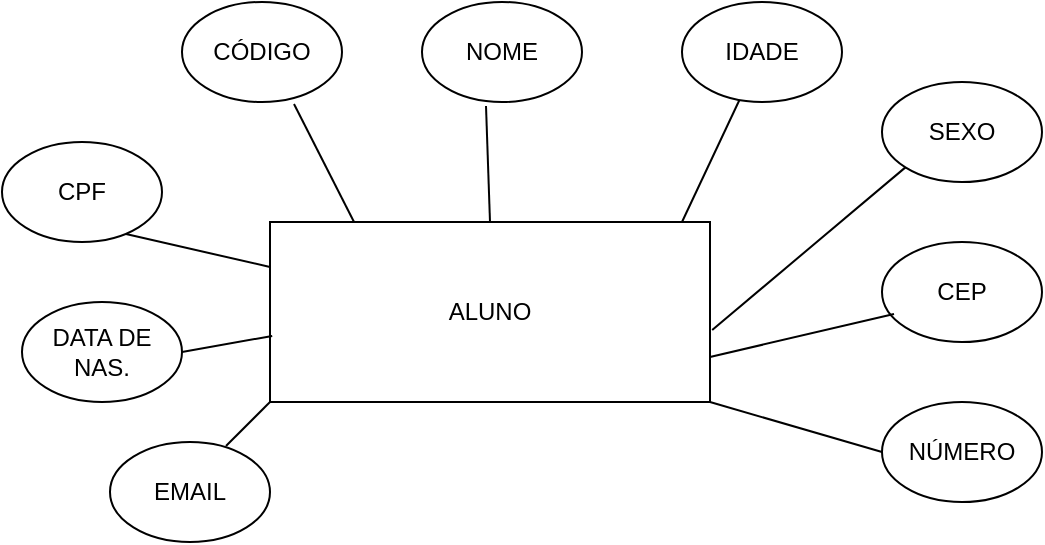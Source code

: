<mxfile version="18.2.1" type="github">
  <diagram id="kupyD5jBMJ_FT1GwSmo3" name="Page-1">
    <mxGraphModel dx="1422" dy="832" grid="1" gridSize="10" guides="1" tooltips="1" connect="1" arrows="1" fold="1" page="1" pageScale="1" pageWidth="827" pageHeight="1169" math="0" shadow="0">
      <root>
        <mxCell id="0" />
        <mxCell id="1" parent="0" />
        <mxCell id="pZ7pSCRCfvQDnvcKHiU7-1" value="ALUNO" style="rounded=0;whiteSpace=wrap;html=1;" vertex="1" parent="1">
          <mxGeometry x="194" y="230" width="220" height="90" as="geometry" />
        </mxCell>
        <mxCell id="pZ7pSCRCfvQDnvcKHiU7-4" value="CÓDIGO" style="ellipse;whiteSpace=wrap;html=1;" vertex="1" parent="1">
          <mxGeometry x="150" y="120" width="80" height="50" as="geometry" />
        </mxCell>
        <mxCell id="pZ7pSCRCfvQDnvcKHiU7-5" value="NOME" style="ellipse;whiteSpace=wrap;html=1;" vertex="1" parent="1">
          <mxGeometry x="270" y="120" width="80" height="50" as="geometry" />
        </mxCell>
        <mxCell id="pZ7pSCRCfvQDnvcKHiU7-6" value="CPF" style="ellipse;whiteSpace=wrap;html=1;" vertex="1" parent="1">
          <mxGeometry x="60" y="190" width="80" height="50" as="geometry" />
        </mxCell>
        <mxCell id="pZ7pSCRCfvQDnvcKHiU7-7" value="IDADE" style="ellipse;whiteSpace=wrap;html=1;" vertex="1" parent="1">
          <mxGeometry x="400" y="120" width="80" height="50" as="geometry" />
        </mxCell>
        <mxCell id="pZ7pSCRCfvQDnvcKHiU7-8" value="SEXO" style="ellipse;whiteSpace=wrap;html=1;" vertex="1" parent="1">
          <mxGeometry x="500" y="160" width="80" height="50" as="geometry" />
        </mxCell>
        <mxCell id="pZ7pSCRCfvQDnvcKHiU7-10" value="" style="endArrow=none;html=1;rounded=0;" edge="1" parent="1" target="pZ7pSCRCfvQDnvcKHiU7-7">
          <mxGeometry width="50" height="50" relative="1" as="geometry">
            <mxPoint x="400" y="230" as="sourcePoint" />
            <mxPoint x="450" y="180" as="targetPoint" />
          </mxGeometry>
        </mxCell>
        <mxCell id="pZ7pSCRCfvQDnvcKHiU7-11" value="" style="endArrow=none;html=1;rounded=0;entryX=0;entryY=1;entryDx=0;entryDy=0;exitX=1.005;exitY=0.6;exitDx=0;exitDy=0;exitPerimeter=0;" edge="1" parent="1" source="pZ7pSCRCfvQDnvcKHiU7-1" target="pZ7pSCRCfvQDnvcKHiU7-8">
          <mxGeometry width="50" height="50" relative="1" as="geometry">
            <mxPoint x="420" y="310" as="sourcePoint" />
            <mxPoint x="540" y="180" as="targetPoint" />
          </mxGeometry>
        </mxCell>
        <mxCell id="pZ7pSCRCfvQDnvcKHiU7-12" value="" style="endArrow=none;html=1;rounded=0;exitX=0.5;exitY=0;exitDx=0;exitDy=0;entryX=0.4;entryY=1.04;entryDx=0;entryDy=0;entryPerimeter=0;" edge="1" parent="1" source="pZ7pSCRCfvQDnvcKHiU7-1" target="pZ7pSCRCfvQDnvcKHiU7-5">
          <mxGeometry width="50" height="50" relative="1" as="geometry">
            <mxPoint x="260" y="230" as="sourcePoint" />
            <mxPoint x="310" y="180" as="targetPoint" />
          </mxGeometry>
        </mxCell>
        <mxCell id="pZ7pSCRCfvQDnvcKHiU7-13" value="" style="endArrow=none;html=1;rounded=0;entryX=0.7;entryY=1.02;entryDx=0;entryDy=0;entryPerimeter=0;exitX=0.191;exitY=0;exitDx=0;exitDy=0;exitPerimeter=0;" edge="1" parent="1" source="pZ7pSCRCfvQDnvcKHiU7-1" target="pZ7pSCRCfvQDnvcKHiU7-4">
          <mxGeometry width="50" height="50" relative="1" as="geometry">
            <mxPoint x="230" y="230" as="sourcePoint" />
            <mxPoint x="200" y="180" as="targetPoint" />
          </mxGeometry>
        </mxCell>
        <mxCell id="pZ7pSCRCfvQDnvcKHiU7-14" value="" style="endArrow=none;html=1;rounded=0;exitX=0;exitY=0.25;exitDx=0;exitDy=0;entryX=0.775;entryY=0.92;entryDx=0;entryDy=0;entryPerimeter=0;" edge="1" parent="1" source="pZ7pSCRCfvQDnvcKHiU7-1" target="pZ7pSCRCfvQDnvcKHiU7-6">
          <mxGeometry width="50" height="50" relative="1" as="geometry">
            <mxPoint x="110" y="350" as="sourcePoint" />
            <mxPoint x="160" y="300" as="targetPoint" />
          </mxGeometry>
        </mxCell>
        <mxCell id="pZ7pSCRCfvQDnvcKHiU7-16" value="EMAIL" style="ellipse;whiteSpace=wrap;html=1;" vertex="1" parent="1">
          <mxGeometry x="114" y="340" width="80" height="50" as="geometry" />
        </mxCell>
        <mxCell id="pZ7pSCRCfvQDnvcKHiU7-17" value="DATA DE NAS." style="ellipse;whiteSpace=wrap;html=1;" vertex="1" parent="1">
          <mxGeometry x="70" y="270" width="80" height="50" as="geometry" />
        </mxCell>
        <mxCell id="pZ7pSCRCfvQDnvcKHiU7-18" value="CEP" style="ellipse;whiteSpace=wrap;html=1;" vertex="1" parent="1">
          <mxGeometry x="500" y="240" width="80" height="50" as="geometry" />
        </mxCell>
        <mxCell id="pZ7pSCRCfvQDnvcKHiU7-19" value="" style="endArrow=none;html=1;rounded=0;entryX=0;entryY=1;entryDx=0;entryDy=0;exitX=0.725;exitY=0.04;exitDx=0;exitDy=0;exitPerimeter=0;" edge="1" parent="1" source="pZ7pSCRCfvQDnvcKHiU7-16" target="pZ7pSCRCfvQDnvcKHiU7-1">
          <mxGeometry width="50" height="50" relative="1" as="geometry">
            <mxPoint x="170" y="340" as="sourcePoint" />
            <mxPoint x="220" y="290" as="targetPoint" />
          </mxGeometry>
        </mxCell>
        <mxCell id="pZ7pSCRCfvQDnvcKHiU7-20" value="" style="endArrow=none;html=1;rounded=0;entryX=0.005;entryY=0.633;entryDx=0;entryDy=0;entryPerimeter=0;exitX=1;exitY=0.5;exitDx=0;exitDy=0;" edge="1" parent="1" source="pZ7pSCRCfvQDnvcKHiU7-17" target="pZ7pSCRCfvQDnvcKHiU7-1">
          <mxGeometry width="50" height="50" relative="1" as="geometry">
            <mxPoint x="150" y="300" as="sourcePoint" />
            <mxPoint x="200" y="250" as="targetPoint" />
          </mxGeometry>
        </mxCell>
        <mxCell id="pZ7pSCRCfvQDnvcKHiU7-21" value="" style="endArrow=none;html=1;rounded=0;entryX=0.075;entryY=0.72;entryDx=0;entryDy=0;entryPerimeter=0;exitX=1;exitY=0.75;exitDx=0;exitDy=0;" edge="1" parent="1" source="pZ7pSCRCfvQDnvcKHiU7-1" target="pZ7pSCRCfvQDnvcKHiU7-18">
          <mxGeometry width="50" height="50" relative="1" as="geometry">
            <mxPoint x="430" y="310" as="sourcePoint" />
            <mxPoint x="480" y="260" as="targetPoint" />
          </mxGeometry>
        </mxCell>
        <mxCell id="pZ7pSCRCfvQDnvcKHiU7-22" value="NÚMERO" style="ellipse;whiteSpace=wrap;html=1;" vertex="1" parent="1">
          <mxGeometry x="500" y="320" width="80" height="50" as="geometry" />
        </mxCell>
        <mxCell id="pZ7pSCRCfvQDnvcKHiU7-23" value="" style="endArrow=none;html=1;rounded=0;entryX=0;entryY=0.5;entryDx=0;entryDy=0;exitX=1;exitY=1;exitDx=0;exitDy=0;" edge="1" parent="1" source="pZ7pSCRCfvQDnvcKHiU7-1" target="pZ7pSCRCfvQDnvcKHiU7-22">
          <mxGeometry width="50" height="50" relative="1" as="geometry">
            <mxPoint x="410" y="320" as="sourcePoint" />
            <mxPoint x="440" y="390" as="targetPoint" />
          </mxGeometry>
        </mxCell>
      </root>
    </mxGraphModel>
  </diagram>
</mxfile>
